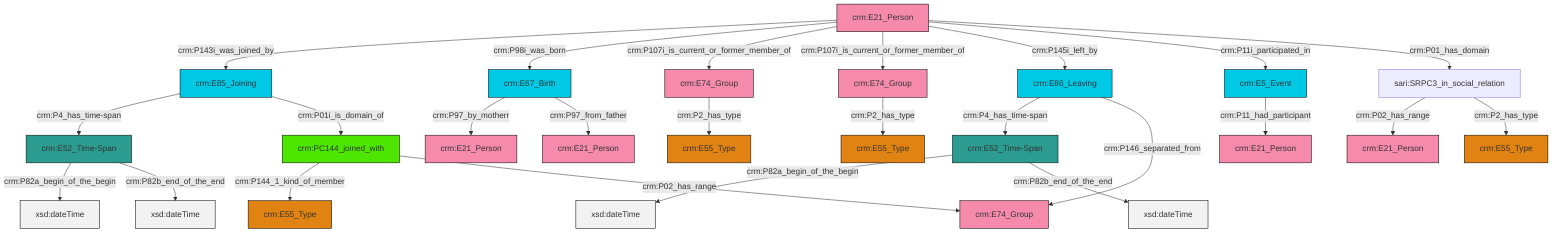 graph TD
classDef Literal fill:#f2f2f2,stroke:#000000;
classDef CRM_Entity fill:#FFFFFF,stroke:#000000;
classDef Temporal_Entity fill:#00C9E6, stroke:#000000;
classDef Type fill:#E18312, stroke:#000000;
classDef Time-Span fill:#2C9C91, stroke:#000000;
classDef Appellation fill:#FFEB7F, stroke:#000000;
classDef Place fill:#008836, stroke:#000000;
classDef Persistent_Item fill:#B266B2, stroke:#000000;
classDef Conceptual_Object fill:#FFD700, stroke:#000000;
classDef Physical_Thing fill:#D2B48C, stroke:#000000;
classDef Actor fill:#f58aad, stroke:#000000;
classDef PC_Classes fill:#4ce600, stroke:#000000;
classDef Multi fill:#cccccc,stroke:#000000;

0["sari:SRPC3_in_social_relation"]:::Default -->|crm:P02_has_range| 1["crm:E21_Person"]:::Actor
2["crm:E85_Joining"]:::Temporal_Entity -->|crm:P4_has_time-span| 3["crm:E52_Time-Span"]:::Time-Span
6["crm:E21_Person"]:::Actor -->|crm:P143i_was_joined_by| 2["crm:E85_Joining"]:::Temporal_Entity
2["crm:E85_Joining"]:::Temporal_Entity -->|crm:P01i_is_domain_of| 4["crm:PC144_joined_with"]:::PC_Classes
6["crm:E21_Person"]:::Actor -->|crm:P98i_was_born| 7["crm:E67_Birth"]:::Temporal_Entity
6["crm:E21_Person"]:::Actor -->|crm:P107i_is_current_or_former_member_of| 9["crm:E74_Group"]:::Actor
7["crm:E67_Birth"]:::Temporal_Entity -->|crm:P97_by_motherr| 10["crm:E21_Person"]:::Actor
0["sari:SRPC3_in_social_relation"]:::Default -->|crm:P2_has_type| 15["crm:E55_Type"]:::Type
17["crm:E74_Group"]:::Actor -->|crm:P2_has_type| 18["crm:E55_Type"]:::Type
7["crm:E67_Birth"]:::Temporal_Entity -->|crm:P97_from_father| 20["crm:E21_Person"]:::Actor
4["crm:PC144_joined_with"]:::PC_Classes -->|crm:P144_1_kind_of_member| 11["crm:E55_Type"]:::Type
3["crm:E52_Time-Span"]:::Time-Span -->|crm:P82a_begin_of_the_begin| 24[xsd:dateTime]:::Literal
6["crm:E21_Person"]:::Actor -->|crm:P107i_is_current_or_former_member_of| 17["crm:E74_Group"]:::Actor
28["crm:E86_Leaving"]:::Temporal_Entity -->|crm:P4_has_time-span| 26["crm:E52_Time-Span"]:::Time-Span
6["crm:E21_Person"]:::Actor -->|crm:P145i_left_by| 28["crm:E86_Leaving"]:::Temporal_Entity
28["crm:E86_Leaving"]:::Temporal_Entity -->|crm:P146_separated_from| 29["crm:E74_Group"]:::Actor
26["crm:E52_Time-Span"]:::Time-Span -->|crm:P82a_begin_of_the_begin| 36[xsd:dateTime]:::Literal
6["crm:E21_Person"]:::Actor -->|crm:P11i_participated_in| 34["crm:E5_Event"]:::Temporal_Entity
34["crm:E5_Event"]:::Temporal_Entity -->|crm:P11_had_participant| 37["crm:E21_Person"]:::Actor
4["crm:PC144_joined_with"]:::PC_Classes -->|crm:P02_has_range| 29["crm:E74_Group"]:::Actor
26["crm:E52_Time-Span"]:::Time-Span -->|crm:P82b_end_of_the_end| 39[xsd:dateTime]:::Literal
9["crm:E74_Group"]:::Actor -->|crm:P2_has_type| 31["crm:E55_Type"]:::Type
6["crm:E21_Person"]:::Actor -->|crm:P01_has_domain| 0["sari:SRPC3_in_social_relation"]:::Default
3["crm:E52_Time-Span"]:::Time-Span -->|crm:P82b_end_of_the_end| 45[xsd:dateTime]:::Literal